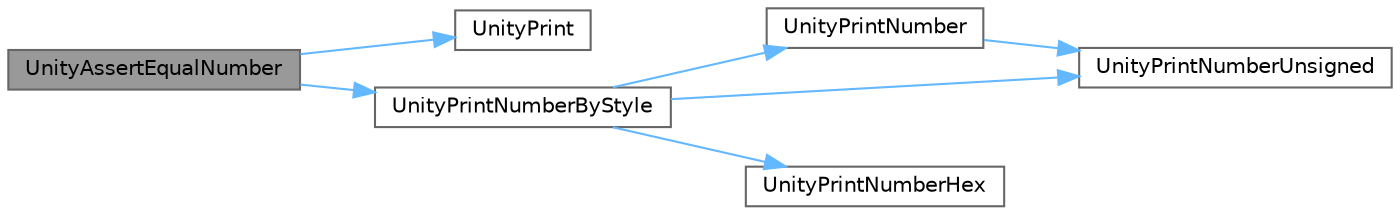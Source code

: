 digraph "UnityAssertEqualNumber"
{
 // LATEX_PDF_SIZE
  bgcolor="transparent";
  edge [fontname=Helvetica,fontsize=10,labelfontname=Helvetica,labelfontsize=10];
  node [fontname=Helvetica,fontsize=10,shape=box,height=0.2,width=0.4];
  rankdir="LR";
  Node1 [label="UnityAssertEqualNumber",height=0.2,width=0.4,color="gray40", fillcolor="grey60", style="filled", fontcolor="black",tooltip=" "];
  Node1 -> Node2 [color="steelblue1",style="solid"];
  Node2 [label="UnityPrint",height=0.2,width=0.4,color="grey40", fillcolor="white", style="filled",URL="$unity_8c.html#accff2eb4cfd0273e8ad62c37639d3e3c",tooltip=" "];
  Node1 -> Node3 [color="steelblue1",style="solid"];
  Node3 [label="UnityPrintNumberByStyle",height=0.2,width=0.4,color="grey40", fillcolor="white", style="filled",URL="$unity_8c.html#a83c7c7072b2f0e3cce93e56960da46e7",tooltip=" "];
  Node3 -> Node4 [color="steelblue1",style="solid"];
  Node4 [label="UnityPrintNumber",height=0.2,width=0.4,color="grey40", fillcolor="white", style="filled",URL="$unity_8c.html#a644211a214ab000dcabd5582c52e0313",tooltip=" "];
  Node4 -> Node5 [color="steelblue1",style="solid"];
  Node5 [label="UnityPrintNumberUnsigned",height=0.2,width=0.4,color="grey40", fillcolor="white", style="filled",URL="$unity_8c.html#a3ef388786e9a8e769d13af2601b592dc",tooltip=" "];
  Node3 -> Node6 [color="steelblue1",style="solid"];
  Node6 [label="UnityPrintNumberHex",height=0.2,width=0.4,color="grey40", fillcolor="white", style="filled",URL="$unity_8c.html#ab5636c2c3e2d5ff0d89461e2323aa469",tooltip=" "];
  Node3 -> Node5 [color="steelblue1",style="solid"];
}

